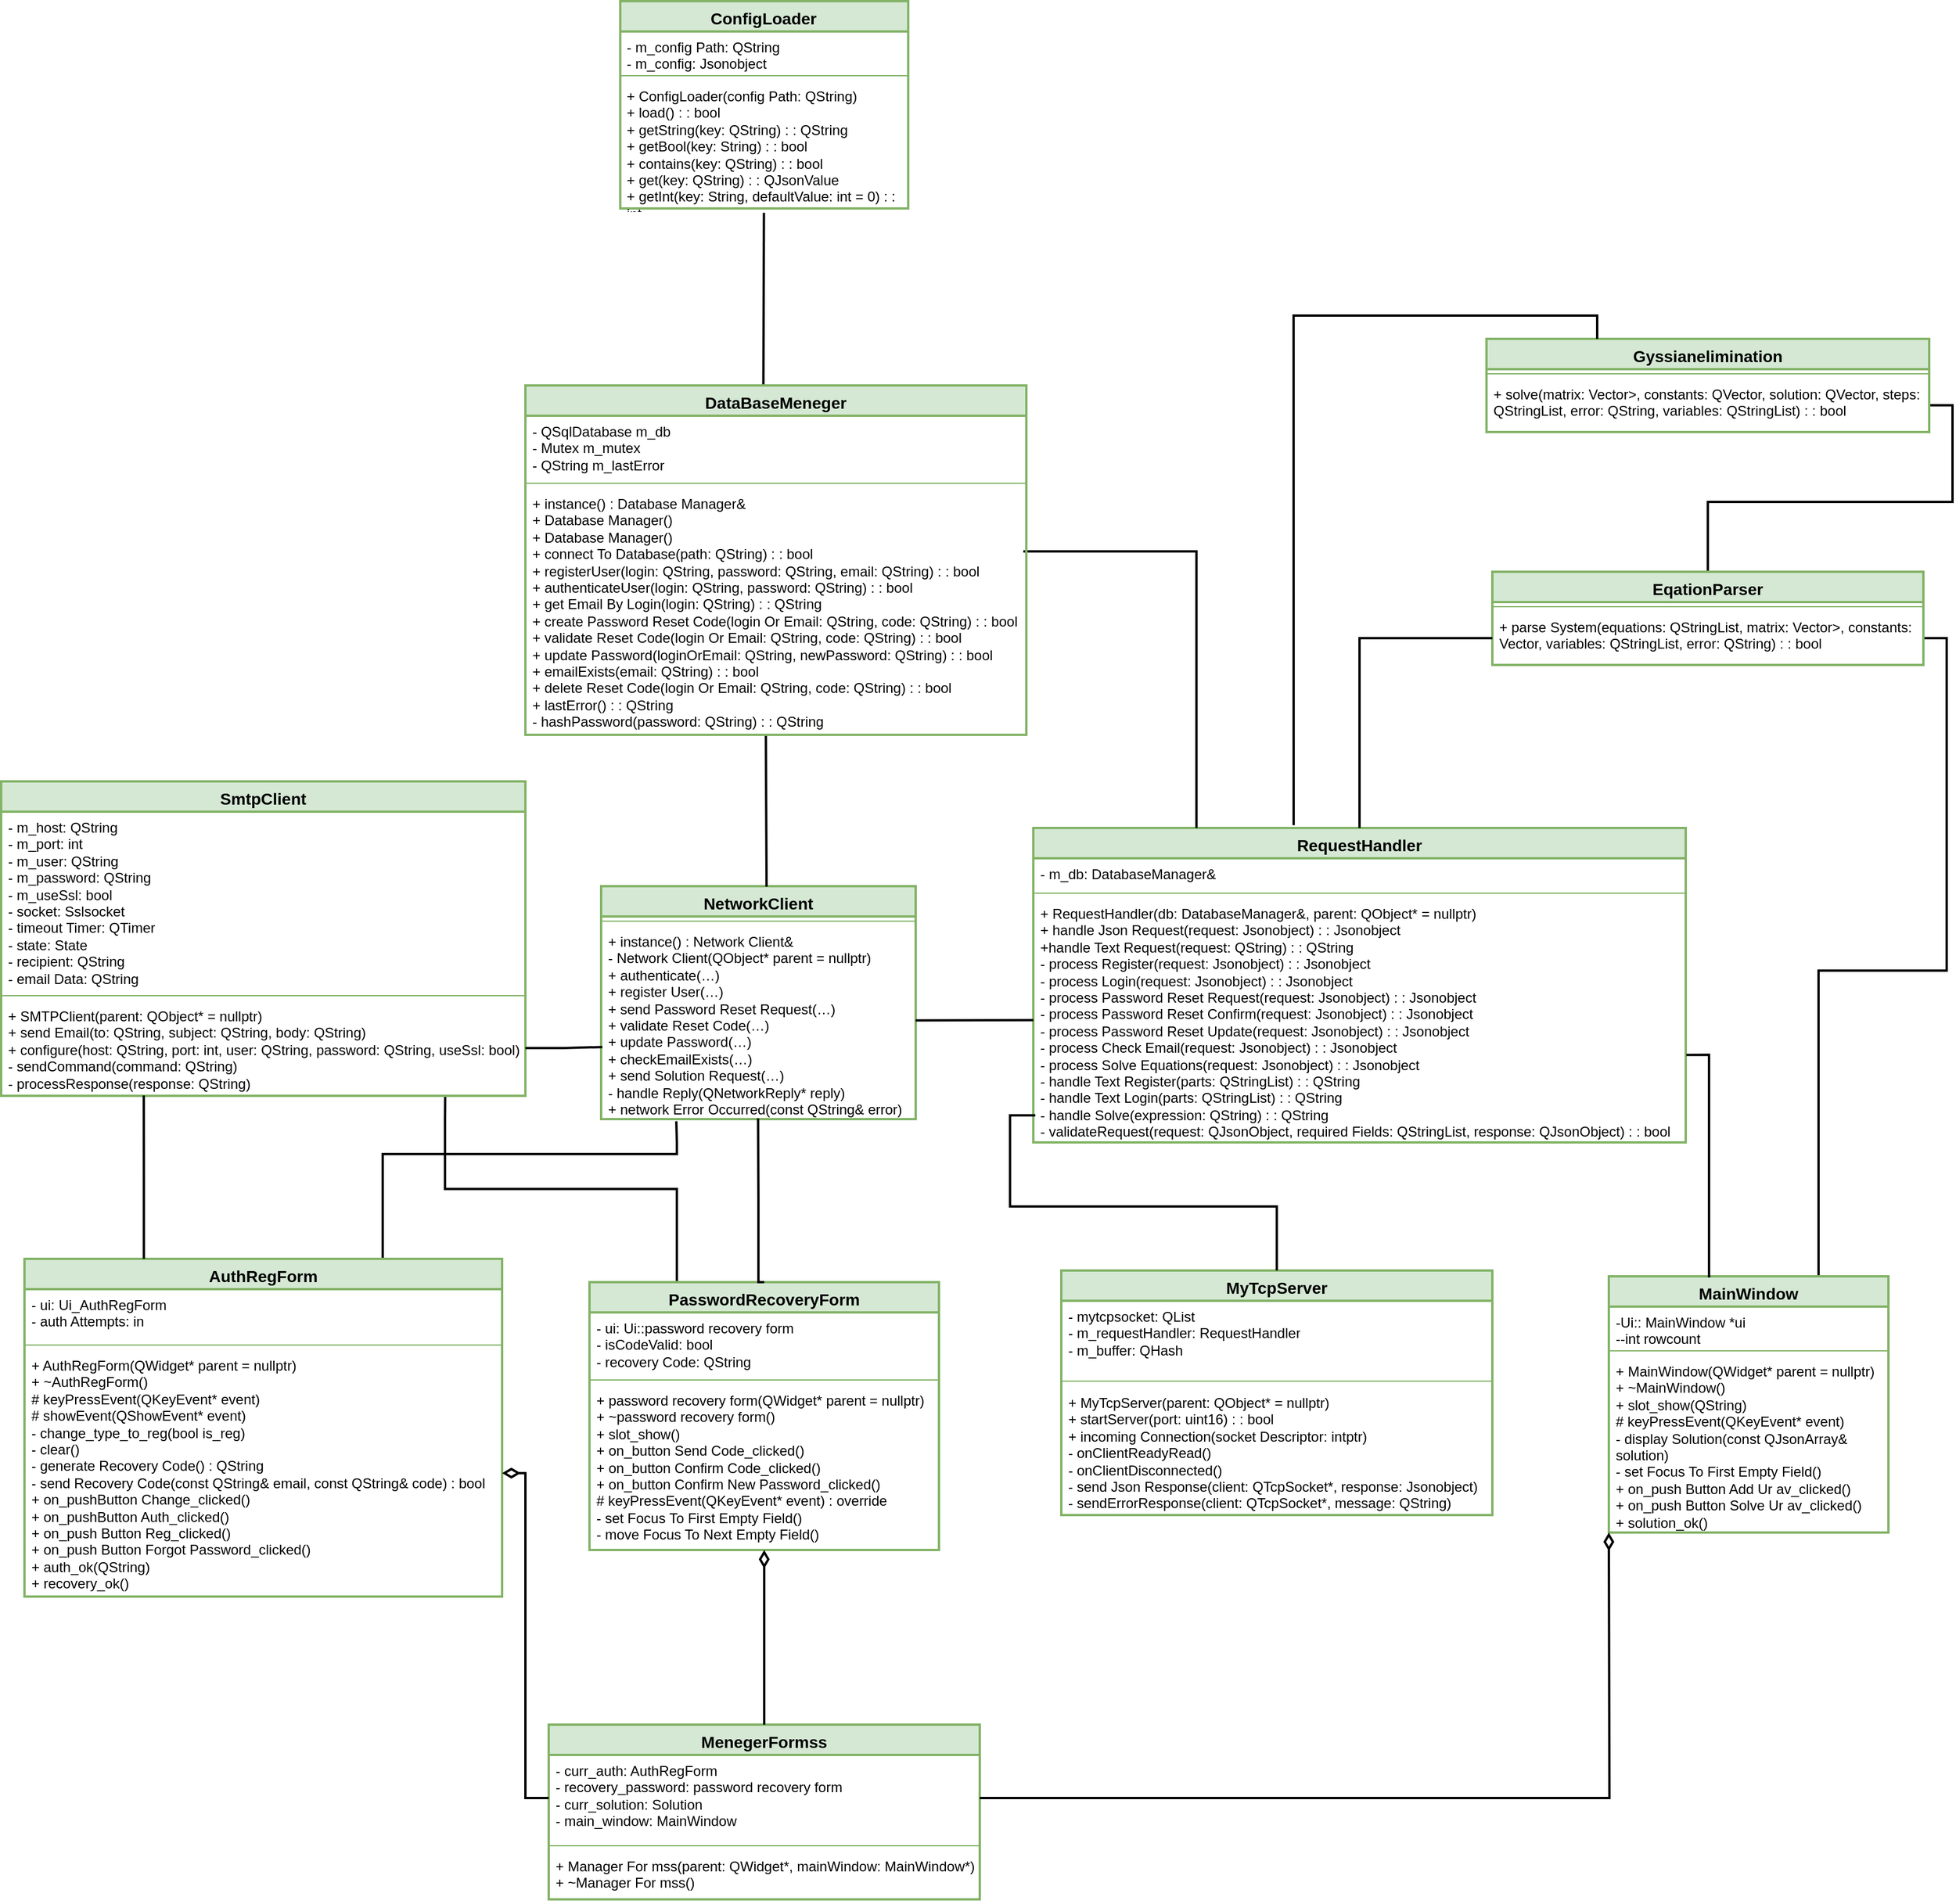 <mxfile version="27.0.6">
  <diagram name="Страница — 1" id="s7-avFfAFgHU4evUxaAo">
    <mxGraphModel dx="2365" dy="1670" grid="0" gridSize="10" guides="1" tooltips="1" connect="1" arrows="1" fold="1" page="1" pageScale="1" pageWidth="827" pageHeight="1169" background="#FFFFFF" math="0" shadow="0">
      <root>
        <mxCell id="0" />
        <mxCell id="1" parent="0" />
        <mxCell id="zdz95JsZJ5ni7-0ZMXoy-1" value="MyTcpServer" style="swimlane;fontStyle=1;align=center;verticalAlign=top;childLayout=stackLayout;horizontal=1;startSize=26;horizontalStack=0;resizeParent=1;resizeParentMax=0;resizeLast=0;collapsible=1;marginBottom=0;whiteSpace=wrap;html=1;fillColor=#d5e8d4;strokeColor=#82b366;fontSize=14;strokeWidth=2;" parent="1" vertex="1">
          <mxGeometry x="1080" y="1120" width="370" height="210" as="geometry">
            <mxRectangle x="230" y="70" width="110" height="30" as="alternateBounds" />
          </mxGeometry>
        </mxCell>
        <mxCell id="zdz95JsZJ5ni7-0ZMXoy-4" value="&lt;div&gt;- mytcpsocket: QList&lt;/div&gt;&lt;div&gt;- m_requestHandler: RequestHandler&lt;/div&gt;&lt;div&gt;- m_buffer: QHash&lt;/div&gt;" style="text;strokeColor=none;fillColor=none;align=left;verticalAlign=top;spacingLeft=4;spacingRight=4;overflow=hidden;rotatable=0;points=[[0,0.5],[1,0.5]];portConstraint=eastwest;whiteSpace=wrap;html=1;" parent="zdz95JsZJ5ni7-0ZMXoy-1" vertex="1">
          <mxGeometry y="26" width="370" height="64" as="geometry" />
        </mxCell>
        <mxCell id="zdz95JsZJ5ni7-0ZMXoy-3" value="" style="line;strokeWidth=1;fillColor=none;align=left;verticalAlign=middle;spacingTop=-1;spacingLeft=3;spacingRight=3;rotatable=0;labelPosition=right;points=[];portConstraint=eastwest;strokeColor=inherit;" parent="zdz95JsZJ5ni7-0ZMXoy-1" vertex="1">
          <mxGeometry y="90" width="370" height="10" as="geometry" />
        </mxCell>
        <mxCell id="zdz95JsZJ5ni7-0ZMXoy-2" value="&lt;div&gt;+ MyTcpServer(parent: QObject* = nullptr)&lt;/div&gt;&lt;div&gt;+ startServer(port: uint16) : : bool&lt;/div&gt;&lt;div&gt;+ incoming Connection(socket Descriptor: intptr)&lt;/div&gt;&lt;div&gt;- onClientReadyRead()&lt;/div&gt;&lt;div&gt;- onClientDisconnected()&lt;/div&gt;&lt;div&gt;- send Json Response(client: QTcpSocket*, response: Jsonobject)&lt;/div&gt;&lt;div&gt;- sendErrorResponse(client: QTcpSocket*, message: QString)&lt;/div&gt;" style="text;strokeColor=none;fillColor=none;align=left;verticalAlign=top;spacingLeft=4;spacingRight=4;overflow=hidden;rotatable=0;points=[[0,0.5],[1,0.5]];portConstraint=eastwest;whiteSpace=wrap;html=1;" parent="zdz95JsZJ5ni7-0ZMXoy-1" vertex="1">
          <mxGeometry y="100" width="370" height="110" as="geometry" />
        </mxCell>
        <mxCell id="_S0V7ynobsPPyu_akBcA-5" style="edgeStyle=orthogonalEdgeStyle;rounded=0;orthogonalLoop=1;jettySize=auto;html=1;exitX=0.75;exitY=0;exitDx=0;exitDy=0;entryX=0.239;entryY=1.011;entryDx=0;entryDy=0;entryPerimeter=0;endArrow=none;startFill=0;strokeWidth=2;" parent="1" source="zdz95JsZJ5ni7-0ZMXoy-9" target="zdz95JsZJ5ni7-0ZMXoy-32" edge="1">
          <mxGeometry relative="1" as="geometry">
            <mxPoint x="740" y="1010" as="targetPoint" />
            <Array as="points">
              <mxPoint x="498" y="1020" />
              <mxPoint x="750" y="1020" />
              <mxPoint x="750" y="1010" />
              <mxPoint x="750" y="1010" />
            </Array>
          </mxGeometry>
        </mxCell>
        <mxCell id="zdz95JsZJ5ni7-0ZMXoy-9" value="AuthRegForm" style="swimlane;fontStyle=1;align=center;verticalAlign=top;childLayout=stackLayout;horizontal=1;startSize=26;horizontalStack=0;resizeParent=1;resizeParentMax=0;resizeLast=0;collapsible=1;marginBottom=0;whiteSpace=wrap;html=1;fillColor=#d5e8d4;strokeColor=#82b366;fontSize=14;strokeWidth=2;" parent="1" vertex="1">
          <mxGeometry x="190" y="1110" width="410" height="290" as="geometry" />
        </mxCell>
        <mxCell id="zdz95JsZJ5ni7-0ZMXoy-10" value="&lt;div&gt;- ui: Ui_AuthRegForm&lt;/div&gt;&lt;div&gt;- auth Attempts: in&lt;/div&gt;" style="text;strokeColor=none;fillColor=none;align=left;verticalAlign=top;spacingLeft=4;spacingRight=4;overflow=hidden;rotatable=0;points=[[0,0.5],[1,0.5]];portConstraint=eastwest;whiteSpace=wrap;html=1;" parent="zdz95JsZJ5ni7-0ZMXoy-9" vertex="1">
          <mxGeometry y="26" width="410" height="44" as="geometry" />
        </mxCell>
        <mxCell id="zdz95JsZJ5ni7-0ZMXoy-11" value="" style="line;strokeWidth=1;fillColor=none;align=left;verticalAlign=middle;spacingTop=-1;spacingLeft=3;spacingRight=3;rotatable=0;labelPosition=right;points=[];portConstraint=eastwest;strokeColor=inherit;" parent="zdz95JsZJ5ni7-0ZMXoy-9" vertex="1">
          <mxGeometry y="70" width="410" height="8" as="geometry" />
        </mxCell>
        <mxCell id="zdz95JsZJ5ni7-0ZMXoy-12" value="&lt;div&gt;+ AuthRegForm(QWidget* parent = nullptr)&lt;/div&gt;&lt;div&gt;+ ~AuthRegForm()&lt;/div&gt;&lt;div&gt;# keyPressEvent(QKeyEvent* event)&lt;/div&gt;&lt;div&gt;# showEvent(QShowEvent* event)&lt;/div&gt;&lt;div&gt;- change_type_to_reg(bool is_reg)&lt;/div&gt;&lt;div&gt;- clear()&lt;/div&gt;&lt;div&gt;- generate Recovery Code() : QString&lt;/div&gt;&lt;div&gt;- send Recovery Code(const QString&amp;amp; email, const QString&amp;amp; code) : bool&lt;/div&gt;&lt;div&gt;+ on_pushButton Change_clicked()&lt;/div&gt;&lt;div&gt;+ on_pushButton Auth_clicked()&lt;/div&gt;&lt;div&gt;+ on_push Button Reg_clicked()&lt;/div&gt;&lt;div&gt;+ on_push Button Forgot Password_clicked()&lt;/div&gt;&lt;div&gt;+ auth_ok(QString)&lt;/div&gt;&lt;div&gt;+ recovery_ok()&lt;/div&gt;" style="text;strokeColor=none;fillColor=none;align=left;verticalAlign=top;spacingLeft=4;spacingRight=4;overflow=hidden;rotatable=0;points=[[0,0.5],[1,0.5]];portConstraint=eastwest;whiteSpace=wrap;html=1;" parent="zdz95JsZJ5ni7-0ZMXoy-9" vertex="1">
          <mxGeometry y="78" width="410" height="212" as="geometry" />
        </mxCell>
        <mxCell id="_S0V7ynobsPPyu_akBcA-14" style="edgeStyle=orthogonalEdgeStyle;rounded=0;orthogonalLoop=1;jettySize=auto;html=1;exitX=0.75;exitY=0;exitDx=0;exitDy=0;endArrow=none;startFill=0;strokeWidth=2;" parent="1" source="zdz95JsZJ5ni7-0ZMXoy-13" target="zdz95JsZJ5ni7-0ZMXoy-48" edge="1">
          <mxGeometry relative="1" as="geometry" />
        </mxCell>
        <mxCell id="zdz95JsZJ5ni7-0ZMXoy-13" value="MainWindow" style="swimlane;fontStyle=1;align=center;verticalAlign=top;childLayout=stackLayout;horizontal=1;startSize=26;horizontalStack=0;resizeParent=1;resizeParentMax=0;resizeLast=0;collapsible=1;marginBottom=0;whiteSpace=wrap;html=1;fillColor=#d5e8d4;strokeColor=#82b366;fontSize=14;strokeWidth=2;" parent="1" vertex="1">
          <mxGeometry x="1550" y="1125" width="240" height="220" as="geometry" />
        </mxCell>
        <mxCell id="zdz95JsZJ5ni7-0ZMXoy-14" value="&lt;div&gt;-Ui:: MainWindow *ui&lt;/div&gt;&lt;div&gt;--int rowcount&lt;/div&gt;" style="text;strokeColor=none;fillColor=none;align=left;verticalAlign=top;spacingLeft=4;spacingRight=4;overflow=hidden;rotatable=0;points=[[0,0.5],[1,0.5]];portConstraint=eastwest;whiteSpace=wrap;html=1;" parent="zdz95JsZJ5ni7-0ZMXoy-13" vertex="1">
          <mxGeometry y="26" width="240" height="34" as="geometry" />
        </mxCell>
        <mxCell id="zdz95JsZJ5ni7-0ZMXoy-15" value="" style="line;strokeWidth=1;fillColor=none;align=left;verticalAlign=middle;spacingTop=-1;spacingLeft=3;spacingRight=3;rotatable=0;labelPosition=right;points=[];portConstraint=eastwest;strokeColor=inherit;" parent="zdz95JsZJ5ni7-0ZMXoy-13" vertex="1">
          <mxGeometry y="60" width="240" height="8" as="geometry" />
        </mxCell>
        <mxCell id="zdz95JsZJ5ni7-0ZMXoy-16" value="&lt;div&gt;+ MainWindow(QWidget* parent = nullptr)&lt;/div&gt;&lt;div&gt;+ ~MainWindow()&lt;/div&gt;&lt;div&gt;+ slot_show(QString)&lt;/div&gt;&lt;div&gt;# keyPressEvent(QKeyEvent* event)&lt;/div&gt;&lt;div&gt;- display Solution(const QJsonArray&amp;amp; solution)&lt;/div&gt;&lt;div&gt;- set Focus To First Empty Field()&lt;/div&gt;&lt;div&gt;+ on_push Button Add Ur av_clicked()&lt;/div&gt;&lt;div&gt;+ on_push Button Solve Ur av_clicked()&lt;/div&gt;&lt;div&gt;+ solution_ok()&lt;/div&gt;" style="text;strokeColor=none;fillColor=none;align=left;verticalAlign=top;spacingLeft=4;spacingRight=4;overflow=hidden;rotatable=0;points=[[0,0.5],[1,0.5]];portConstraint=eastwest;whiteSpace=wrap;html=1;" parent="zdz95JsZJ5ni7-0ZMXoy-13" vertex="1">
          <mxGeometry y="68" width="240" height="152" as="geometry" />
        </mxCell>
        <mxCell id="zdz95JsZJ5ni7-0ZMXoy-17" value="MenegerFormss" style="swimlane;fontStyle=1;align=center;verticalAlign=top;childLayout=stackLayout;horizontal=1;startSize=26;horizontalStack=0;resizeParent=1;resizeParentMax=0;resizeLast=0;collapsible=1;marginBottom=0;whiteSpace=wrap;html=1;fillColor=#d5e8d4;strokeColor=#82b366;fontSize=14;strokeWidth=2;" parent="1" vertex="1">
          <mxGeometry x="640" y="1510" width="370" height="150" as="geometry" />
        </mxCell>
        <mxCell id="zdz95JsZJ5ni7-0ZMXoy-18" value="&lt;div&gt;- curr_auth: AuthRegForm&lt;/div&gt;&lt;div&gt;- recovery_password: password recovery form&lt;/div&gt;&lt;div&gt;- curr_solution: Solution&lt;/div&gt;&lt;div&gt;- main_window: MainWindow&lt;/div&gt;" style="text;strokeColor=none;fillColor=none;align=left;verticalAlign=top;spacingLeft=4;spacingRight=4;overflow=hidden;rotatable=0;points=[[0,0.5],[1,0.5]];portConstraint=eastwest;whiteSpace=wrap;html=1;" parent="zdz95JsZJ5ni7-0ZMXoy-17" vertex="1">
          <mxGeometry y="26" width="370" height="74" as="geometry" />
        </mxCell>
        <mxCell id="zdz95JsZJ5ni7-0ZMXoy-19" value="" style="line;strokeWidth=1;fillColor=none;align=left;verticalAlign=middle;spacingTop=-1;spacingLeft=3;spacingRight=3;rotatable=0;labelPosition=right;points=[];portConstraint=eastwest;strokeColor=inherit;" parent="zdz95JsZJ5ni7-0ZMXoy-17" vertex="1">
          <mxGeometry y="100" width="370" height="8" as="geometry" />
        </mxCell>
        <mxCell id="zdz95JsZJ5ni7-0ZMXoy-20" value="&lt;div&gt;+ Manager For mss(parent: QWidget*, mainWindow: MainWindow*)&lt;/div&gt;&lt;div&gt;+ ~Manager For mss()&lt;/div&gt;" style="text;strokeColor=none;fillColor=none;align=left;verticalAlign=top;spacingLeft=4;spacingRight=4;overflow=hidden;rotatable=0;points=[[0,0.5],[1,0.5]];portConstraint=eastwest;whiteSpace=wrap;html=1;" parent="zdz95JsZJ5ni7-0ZMXoy-17" vertex="1">
          <mxGeometry y="108" width="370" height="42" as="geometry" />
        </mxCell>
        <mxCell id="_S0V7ynobsPPyu_akBcA-9" style="edgeStyle=orthogonalEdgeStyle;rounded=0;orthogonalLoop=1;jettySize=auto;html=1;exitX=0.25;exitY=0;exitDx=0;exitDy=0;entryX=0.847;entryY=1.007;entryDx=0;entryDy=0;entryPerimeter=0;endArrow=none;startFill=0;strokeWidth=2;" parent="1" source="zdz95JsZJ5ni7-0ZMXoy-21" target="zdz95JsZJ5ni7-0ZMXoy-64" edge="1">
          <mxGeometry relative="1" as="geometry">
            <mxPoint x="550" y="990" as="targetPoint" />
            <Array as="points">
              <mxPoint x="750" y="1050" />
              <mxPoint x="551" y="1050" />
              <mxPoint x="551" y="990" />
              <mxPoint x="551" y="990" />
            </Array>
          </mxGeometry>
        </mxCell>
        <mxCell id="zdz95JsZJ5ni7-0ZMXoy-21" value="PasswordRecoveryForm" style="swimlane;fontStyle=1;align=center;verticalAlign=top;childLayout=stackLayout;horizontal=1;startSize=26;horizontalStack=0;resizeParent=1;resizeParentMax=0;resizeLast=0;collapsible=1;marginBottom=0;whiteSpace=wrap;html=1;fillColor=#d5e8d4;strokeColor=#82b366;fontSize=14;strokeWidth=2;" parent="1" vertex="1">
          <mxGeometry x="675" y="1130" width="300" height="230" as="geometry" />
        </mxCell>
        <mxCell id="zdz95JsZJ5ni7-0ZMXoy-22" value="&lt;div&gt;- ui: Ui::password recovery form&lt;/div&gt;&lt;div&gt;- isCodeValid: bool&lt;/div&gt;&lt;div&gt;- recovery Code: QString&lt;/div&gt;" style="text;strokeColor=none;fillColor=none;align=left;verticalAlign=top;spacingLeft=4;spacingRight=4;overflow=hidden;rotatable=0;points=[[0,0.5],[1,0.5]];portConstraint=eastwest;whiteSpace=wrap;html=1;" parent="zdz95JsZJ5ni7-0ZMXoy-21" vertex="1">
          <mxGeometry y="26" width="300" height="54" as="geometry" />
        </mxCell>
        <mxCell id="zdz95JsZJ5ni7-0ZMXoy-23" value="" style="line;strokeWidth=1;fillColor=none;align=left;verticalAlign=middle;spacingTop=-1;spacingLeft=3;spacingRight=3;rotatable=0;labelPosition=right;points=[];portConstraint=eastwest;strokeColor=inherit;" parent="zdz95JsZJ5ni7-0ZMXoy-21" vertex="1">
          <mxGeometry y="80" width="300" height="8" as="geometry" />
        </mxCell>
        <mxCell id="zdz95JsZJ5ni7-0ZMXoy-24" value="&lt;div&gt;+ password recovery form(QWidget* parent = nullptr)&lt;/div&gt;&lt;div&gt;+ ~password recovery form()&lt;/div&gt;&lt;div&gt;+ slot_show()&lt;/div&gt;&lt;div&gt;+ on_button Send Code_clicked()&lt;/div&gt;&lt;div&gt;+ on_button Confirm Code_clicked()&lt;/div&gt;&lt;div&gt;+ on_button Confirm New Password_clicked()&lt;/div&gt;&lt;div&gt;# keyPressEvent(QKeyEvent* event) : override&lt;/div&gt;&lt;div&gt;- set Focus To First Empty Field()&lt;/div&gt;&lt;div&gt;- move Focus To Next Empty Field()&lt;/div&gt;" style="text;strokeColor=none;fillColor=none;align=left;verticalAlign=top;spacingLeft=4;spacingRight=4;overflow=hidden;rotatable=0;points=[[0,0.5],[1,0.5]];portConstraint=eastwest;whiteSpace=wrap;html=1;" parent="zdz95JsZJ5ni7-0ZMXoy-21" vertex="1">
          <mxGeometry y="88" width="300" height="142" as="geometry" />
        </mxCell>
        <mxCell id="zdz95JsZJ5ni7-0ZMXoy-29" value="NetworkClient" style="swimlane;fontStyle=1;align=center;verticalAlign=top;childLayout=stackLayout;horizontal=1;startSize=26;horizontalStack=0;resizeParent=1;resizeParentMax=0;resizeLast=0;collapsible=1;marginBottom=0;whiteSpace=wrap;html=1;fillColor=#d5e8d4;strokeColor=#82b366;fontSize=14;strokeWidth=2;" parent="1" vertex="1">
          <mxGeometry x="685" y="790" width="270" height="200" as="geometry" />
        </mxCell>
        <mxCell id="zdz95JsZJ5ni7-0ZMXoy-31" value="" style="line;strokeWidth=1;fillColor=none;align=left;verticalAlign=middle;spacingTop=-1;spacingLeft=3;spacingRight=3;rotatable=0;labelPosition=right;points=[];portConstraint=eastwest;strokeColor=inherit;" parent="zdz95JsZJ5ni7-0ZMXoy-29" vertex="1">
          <mxGeometry y="26" width="270" height="8" as="geometry" />
        </mxCell>
        <mxCell id="zdz95JsZJ5ni7-0ZMXoy-32" value="&lt;div&gt;+ instance() : Network Client&amp;amp;&lt;/div&gt;&lt;div&gt;- Network Client(QObject* parent = nullptr)&lt;/div&gt;&lt;div&gt;+ authenticate(…)&lt;/div&gt;&lt;div&gt;+ register User(…)&lt;/div&gt;&lt;div&gt;+ send Password Reset Request(…)&lt;/div&gt;&lt;div&gt;+ validate Reset Code(…)&lt;/div&gt;&lt;div&gt;+ update Password(…)&lt;/div&gt;&lt;div&gt;+ checkEmailExists(…)&lt;/div&gt;&lt;div&gt;+ send Solution Request(…)&lt;/div&gt;&lt;div&gt;- handle Reply(QNetworkReply* reply)&lt;/div&gt;&lt;div&gt;+ network Error Occurred(const QString&amp;amp; error)&lt;/div&gt;" style="text;strokeColor=none;fillColor=none;align=left;verticalAlign=top;spacingLeft=4;spacingRight=4;overflow=hidden;rotatable=0;points=[[0,0.5],[1,0.5]];portConstraint=eastwest;whiteSpace=wrap;html=1;" parent="zdz95JsZJ5ni7-0ZMXoy-29" vertex="1">
          <mxGeometry y="34" width="270" height="166" as="geometry" />
        </mxCell>
        <mxCell id="zdz95JsZJ5ni7-0ZMXoy-41" value="ConfigLoader" style="swimlane;fontStyle=1;align=center;verticalAlign=top;childLayout=stackLayout;horizontal=1;startSize=26;horizontalStack=0;resizeParent=1;resizeParentMax=0;resizeLast=0;collapsible=1;marginBottom=0;whiteSpace=wrap;html=1;fontSize=14;fillColor=#d5e8d4;strokeColor=#82b366;strokeWidth=2;rotation=0;" parent="1" vertex="1">
          <mxGeometry x="701.4" y="30" width="247.2" height="178" as="geometry" />
        </mxCell>
        <mxCell id="zdz95JsZJ5ni7-0ZMXoy-42" value="&lt;div&gt;- m_config Path: QString&lt;/div&gt;&lt;div&gt;- m_config: Jsonobject&lt;/div&gt;" style="text;strokeColor=none;fillColor=none;align=left;verticalAlign=top;spacingLeft=4;spacingRight=4;overflow=hidden;rotatable=0;points=[[0,0.5],[1,0.5]];portConstraint=eastwest;whiteSpace=wrap;html=1;rotation=0;" parent="zdz95JsZJ5ni7-0ZMXoy-41" vertex="1">
          <mxGeometry y="26" width="247.2" height="34" as="geometry" />
        </mxCell>
        <mxCell id="zdz95JsZJ5ni7-0ZMXoy-43" value="" style="line;strokeWidth=1;fillColor=none;align=left;verticalAlign=middle;spacingTop=-1;spacingLeft=3;spacingRight=3;rotatable=0;labelPosition=right;points=[];portConstraint=eastwest;strokeColor=inherit;rotation=0;" parent="zdz95JsZJ5ni7-0ZMXoy-41" vertex="1">
          <mxGeometry y="60" width="247.2" height="8" as="geometry" />
        </mxCell>
        <mxCell id="zdz95JsZJ5ni7-0ZMXoy-44" value="&lt;div&gt;+ ConfigLoader(config Path: QString)&lt;/div&gt;&lt;div&gt;+ load() : : bool&lt;/div&gt;&lt;div&gt;+ getString(key: QString) : : QString&lt;/div&gt;&lt;div&gt;+ getBool(key: String) : : bool&lt;/div&gt;&lt;div&gt;+ contains(key: QString) : : bool&lt;/div&gt;&lt;div&gt;+ get(key: QString) : : QJsonValue&lt;/div&gt;&lt;div&gt;+ getInt(key: String, defaultValue: int = 0) : : int&lt;/div&gt;" style="text;strokeColor=none;fillColor=none;align=left;verticalAlign=top;spacingLeft=4;spacingRight=4;overflow=hidden;rotatable=0;points=[[0,0.5],[1,0.5]];portConstraint=eastwest;whiteSpace=wrap;html=1;rotation=0;" parent="zdz95JsZJ5ni7-0ZMXoy-41" vertex="1">
          <mxGeometry y="68" width="247.2" height="110" as="geometry" />
        </mxCell>
        <mxCell id="_S0V7ynobsPPyu_akBcA-21" style="edgeStyle=orthogonalEdgeStyle;rounded=0;orthogonalLoop=1;jettySize=auto;html=1;exitX=0.5;exitY=0;exitDx=0;exitDy=0;entryX=1;entryY=0.5;entryDx=0;entryDy=0;endArrow=none;startFill=0;strokeWidth=2;" parent="1" source="zdz95JsZJ5ni7-0ZMXoy-45" target="zdz95JsZJ5ni7-0ZMXoy-52" edge="1">
          <mxGeometry relative="1" as="geometry" />
        </mxCell>
        <mxCell id="zdz95JsZJ5ni7-0ZMXoy-45" value="EqationParser" style="swimlane;fontStyle=1;align=center;verticalAlign=top;childLayout=stackLayout;horizontal=1;startSize=26;horizontalStack=0;resizeParent=1;resizeParentMax=0;resizeLast=0;collapsible=1;marginBottom=0;whiteSpace=wrap;html=1;fontSize=14;fillColor=#d5e8d4;strokeColor=#82b366;strokeWidth=2;" parent="1" vertex="1">
          <mxGeometry x="1450" y="520" width="370" height="80" as="geometry" />
        </mxCell>
        <mxCell id="zdz95JsZJ5ni7-0ZMXoy-47" value="" style="line;strokeWidth=1;fillColor=none;align=left;verticalAlign=middle;spacingTop=-1;spacingLeft=3;spacingRight=3;rotatable=0;labelPosition=right;points=[];portConstraint=eastwest;strokeColor=inherit;" parent="zdz95JsZJ5ni7-0ZMXoy-45" vertex="1">
          <mxGeometry y="26" width="370" height="8" as="geometry" />
        </mxCell>
        <mxCell id="zdz95JsZJ5ni7-0ZMXoy-48" value="+ parse System(equations: QStringList, matrix: Vector&amp;gt;, constants: Vector, variables: QStringList, error: QString) : : bool" style="text;strokeColor=none;fillColor=none;align=left;verticalAlign=top;spacingLeft=4;spacingRight=4;overflow=hidden;rotatable=0;points=[[0,0.5],[1,0.5]];portConstraint=eastwest;whiteSpace=wrap;html=1;" parent="zdz95JsZJ5ni7-0ZMXoy-45" vertex="1">
          <mxGeometry y="34" width="370" height="46" as="geometry" />
        </mxCell>
        <mxCell id="zdz95JsZJ5ni7-0ZMXoy-49" value="Gyssianelimination" style="swimlane;fontStyle=1;align=center;verticalAlign=top;childLayout=stackLayout;horizontal=1;startSize=26;horizontalStack=0;resizeParent=1;resizeParentMax=0;resizeLast=0;collapsible=1;marginBottom=0;whiteSpace=wrap;html=1;fontSize=14;fillColor=#d5e8d4;strokeColor=#82b366;strokeWidth=2;" parent="1" vertex="1">
          <mxGeometry x="1445" y="320" width="380" height="80" as="geometry" />
        </mxCell>
        <mxCell id="zdz95JsZJ5ni7-0ZMXoy-51" value="" style="line;strokeWidth=1;fillColor=none;align=left;verticalAlign=middle;spacingTop=-1;spacingLeft=3;spacingRight=3;rotatable=0;labelPosition=right;points=[];portConstraint=eastwest;strokeColor=inherit;" parent="zdz95JsZJ5ni7-0ZMXoy-49" vertex="1">
          <mxGeometry y="26" width="380" height="8" as="geometry" />
        </mxCell>
        <mxCell id="zdz95JsZJ5ni7-0ZMXoy-52" value="+ solve(matrix: Vector&amp;gt;, constants: QVector, solution: QVector, steps: QStringList, error: QString, variables: QStringList) : : bool" style="text;strokeColor=none;fillColor=none;align=left;verticalAlign=top;spacingLeft=4;spacingRight=4;overflow=hidden;rotatable=0;points=[[0,0.5],[1,0.5]];portConstraint=eastwest;whiteSpace=wrap;html=1;" parent="zdz95JsZJ5ni7-0ZMXoy-49" vertex="1">
          <mxGeometry y="34" width="380" height="46" as="geometry" />
        </mxCell>
        <mxCell id="zdz95JsZJ5ni7-0ZMXoy-57" value="RequestHandler" style="swimlane;fontStyle=1;align=center;verticalAlign=top;childLayout=stackLayout;horizontal=1;startSize=26;horizontalStack=0;resizeParent=1;resizeParentMax=0;resizeLast=0;collapsible=1;marginBottom=0;whiteSpace=wrap;html=1;fontSize=14;fillColor=#d5e8d4;strokeColor=#82b366;strokeWidth=2;" parent="1" vertex="1">
          <mxGeometry x="1056" y="740" width="560" height="270" as="geometry" />
        </mxCell>
        <mxCell id="zdz95JsZJ5ni7-0ZMXoy-58" value="- m_db: DatabaseManager&amp;amp;" style="text;strokeColor=none;fillColor=none;align=left;verticalAlign=top;spacingLeft=4;spacingRight=4;overflow=hidden;rotatable=0;points=[[0,0.5],[1,0.5]];portConstraint=eastwest;whiteSpace=wrap;html=1;" parent="zdz95JsZJ5ni7-0ZMXoy-57" vertex="1">
          <mxGeometry y="26" width="560" height="26" as="geometry" />
        </mxCell>
        <mxCell id="zdz95JsZJ5ni7-0ZMXoy-59" value="" style="line;strokeWidth=1;fillColor=none;align=left;verticalAlign=middle;spacingTop=-1;spacingLeft=3;spacingRight=3;rotatable=0;labelPosition=right;points=[];portConstraint=eastwest;strokeColor=inherit;" parent="zdz95JsZJ5ni7-0ZMXoy-57" vertex="1">
          <mxGeometry y="52" width="560" height="8" as="geometry" />
        </mxCell>
        <mxCell id="zdz95JsZJ5ni7-0ZMXoy-60" value="&lt;div&gt;+ RequestHandler(db: DatabaseManager&amp;amp;, parent: QObject* = nullptr)&lt;/div&gt;&lt;div&gt;+ handle Json Request(request: Jsonobject) : : Jsonobject&lt;/div&gt;&lt;div&gt;+handle Text Request(request: QString) : : QString&lt;/div&gt;&lt;div&gt;- process Register(request: Jsonobject) : : Jsonobject&lt;/div&gt;&lt;div&gt;- process Login(request: Jsonobject) : : Jsonobject&lt;/div&gt;&lt;div&gt;- process Password Reset Request(request: Jsonobject) : : Jsonobject&lt;/div&gt;&lt;div&gt;- process Password Reset Confirm(request: Jsonobject) : : Jsonobject&lt;/div&gt;&lt;div&gt;- process Password Reset Update(request: Jsonobject) : : Jsonobject&lt;/div&gt;&lt;div&gt;- process Check Email(request: Jsonobject) : : Jsonobject&lt;/div&gt;&lt;div&gt;- process Solve Equations(request: Jsonobject) : : Jsonobject&lt;/div&gt;&lt;div&gt;- handle Text Register(parts: QStringList) : : QString&lt;/div&gt;&lt;div&gt;- handle Text Login(parts: QStringList) : : QString&lt;/div&gt;&lt;div&gt;- handle Solve(expression: QString) : : QString&lt;/div&gt;&lt;div&gt;- validateRequest(request: QJsonObject, required Fields: QStringList, response: QJsonObject) : : bool&lt;/div&gt;" style="text;strokeColor=none;fillColor=none;align=left;verticalAlign=top;spacingLeft=4;spacingRight=4;overflow=hidden;rotatable=0;points=[[0,0.5],[1,0.5]];portConstraint=eastwest;whiteSpace=wrap;html=1;" parent="zdz95JsZJ5ni7-0ZMXoy-57" vertex="1">
          <mxGeometry y="60" width="560" height="210" as="geometry" />
        </mxCell>
        <mxCell id="zdz95JsZJ5ni7-0ZMXoy-61" value="SmtpClient" style="swimlane;fontStyle=1;align=center;verticalAlign=top;childLayout=stackLayout;horizontal=1;startSize=26;horizontalStack=0;resizeParent=1;resizeParentMax=0;resizeLast=0;collapsible=1;marginBottom=0;whiteSpace=wrap;html=1;fontSize=14;fillColor=#d5e8d4;strokeColor=#82b366;strokeWidth=2;" parent="1" vertex="1">
          <mxGeometry x="170" y="700" width="450" height="270" as="geometry" />
        </mxCell>
        <mxCell id="zdz95JsZJ5ni7-0ZMXoy-62" value="&lt;div&gt;- m_host: QString&lt;/div&gt;&lt;div&gt;- m_port: int&lt;/div&gt;&lt;div&gt;- m_user: QString&lt;/div&gt;&lt;div&gt;- m_password: QString&lt;/div&gt;&lt;div&gt;- m_useSsl: bool&lt;/div&gt;&lt;div&gt;- socket: Sslsocket&lt;/div&gt;&lt;div&gt;- timeout Timer: QTimer&lt;/div&gt;&lt;div&gt;- state: State&lt;/div&gt;&lt;div&gt;- recipient: QString&lt;/div&gt;&lt;div&gt;- email Data: QString&lt;/div&gt;" style="text;strokeColor=none;fillColor=none;align=left;verticalAlign=top;spacingLeft=4;spacingRight=4;overflow=hidden;rotatable=0;points=[[0,0.5],[1,0.5]];portConstraint=eastwest;whiteSpace=wrap;html=1;" parent="zdz95JsZJ5ni7-0ZMXoy-61" vertex="1">
          <mxGeometry y="26" width="450" height="154" as="geometry" />
        </mxCell>
        <mxCell id="zdz95JsZJ5ni7-0ZMXoy-63" value="" style="line;strokeWidth=1;fillColor=none;align=left;verticalAlign=middle;spacingTop=-1;spacingLeft=3;spacingRight=3;rotatable=0;labelPosition=right;points=[];portConstraint=eastwest;strokeColor=inherit;" parent="zdz95JsZJ5ni7-0ZMXoy-61" vertex="1">
          <mxGeometry y="180" width="450" height="8" as="geometry" />
        </mxCell>
        <mxCell id="zdz95JsZJ5ni7-0ZMXoy-64" value="&lt;div&gt;+ SMTPClient(parent: QObject* = nullptr)&lt;/div&gt;&lt;div&gt;+ send Email(to: QString, subject: QString, body: QString)&lt;/div&gt;&lt;div&gt;+ configure(host: QString, port: int, user: QString, password: QString, useSsl: bool)&lt;/div&gt;&lt;div&gt;- sendCommand(command: QString)&lt;/div&gt;&lt;div&gt;- processResponse(response: QString)&lt;/div&gt;" style="text;strokeColor=none;fillColor=none;align=left;verticalAlign=top;spacingLeft=4;spacingRight=4;overflow=hidden;rotatable=0;points=[[0,0.5],[1,0.5]];portConstraint=eastwest;whiteSpace=wrap;html=1;" parent="zdz95JsZJ5ni7-0ZMXoy-61" vertex="1">
          <mxGeometry y="188" width="450" height="82" as="geometry" />
        </mxCell>
        <mxCell id="_S0V7ynobsPPyu_akBcA-2" value="" style="endArrow=none;html=1;rounded=0;exitX=0.475;exitY=0.006;exitDx=0;exitDy=0;entryX=0.499;entryY=1.034;entryDx=0;entryDy=0;entryPerimeter=0;strokeWidth=2;exitPerimeter=0;" parent="1" source="agIm_82LEx9gyG26exwt-4" target="zdz95JsZJ5ni7-0ZMXoy-44" edge="1">
          <mxGeometry width="50" height="50" relative="1" as="geometry">
            <mxPoint x="825" y="360" as="sourcePoint" />
            <mxPoint x="840" y="290" as="targetPoint" />
          </mxGeometry>
        </mxCell>
        <mxCell id="_S0V7ynobsPPyu_akBcA-7" style="edgeStyle=orthogonalEdgeStyle;rounded=0;orthogonalLoop=1;jettySize=auto;html=1;entryX=0.5;entryY=0;entryDx=0;entryDy=0;exitX=0.48;exitY=1.009;exitDx=0;exitDy=0;exitPerimeter=0;endArrow=none;startFill=0;strokeWidth=2;" parent="1" source="agIm_82LEx9gyG26exwt-7" edge="1">
          <mxGeometry relative="1" as="geometry">
            <mxPoint x="831.14" y="659.996" as="sourcePoint" />
            <mxPoint x="827" y="790.42" as="targetPoint" />
            <Array as="points">
              <mxPoint x="826" y="660" />
              <mxPoint x="827" y="660" />
            </Array>
          </mxGeometry>
        </mxCell>
        <mxCell id="_S0V7ynobsPPyu_akBcA-8" style="edgeStyle=orthogonalEdgeStyle;rounded=0;orthogonalLoop=1;jettySize=auto;html=1;exitX=0.25;exitY=0;exitDx=0;exitDy=0;entryX=0.272;entryY=0.997;entryDx=0;entryDy=0;entryPerimeter=0;endArrow=none;startFill=0;strokeWidth=2;" parent="1" source="zdz95JsZJ5ni7-0ZMXoy-9" target="zdz95JsZJ5ni7-0ZMXoy-64" edge="1">
          <mxGeometry relative="1" as="geometry" />
        </mxCell>
        <mxCell id="_S0V7ynobsPPyu_akBcA-10" style="edgeStyle=orthogonalEdgeStyle;rounded=0;orthogonalLoop=1;jettySize=auto;html=1;exitX=0.5;exitY=0;exitDx=0;exitDy=0;entryX=0.499;entryY=0.996;entryDx=0;entryDy=0;entryPerimeter=0;endArrow=none;startFill=0;strokeWidth=2;" parent="1" source="zdz95JsZJ5ni7-0ZMXoy-21" target="zdz95JsZJ5ni7-0ZMXoy-32" edge="1">
          <mxGeometry relative="1" as="geometry">
            <Array as="points">
              <mxPoint x="820" y="1130" />
              <mxPoint x="820" y="1060" />
              <mxPoint x="820" y="1060" />
            </Array>
          </mxGeometry>
        </mxCell>
        <mxCell id="_S0V7ynobsPPyu_akBcA-11" style="edgeStyle=orthogonalEdgeStyle;rounded=0;orthogonalLoop=1;jettySize=auto;html=1;exitX=1;exitY=0.5;exitDx=0;exitDy=0;entryX=0.004;entryY=0.627;entryDx=0;entryDy=0;entryPerimeter=0;endArrow=none;startFill=0;strokeWidth=2;" parent="1" source="zdz95JsZJ5ni7-0ZMXoy-64" target="zdz95JsZJ5ni7-0ZMXoy-32" edge="1">
          <mxGeometry relative="1" as="geometry" />
        </mxCell>
        <mxCell id="_S0V7ynobsPPyu_akBcA-12" style="edgeStyle=orthogonalEdgeStyle;rounded=0;orthogonalLoop=1;jettySize=auto;html=1;exitX=0.25;exitY=0;exitDx=0;exitDy=0;entryX=0.994;entryY=0.257;entryDx=0;entryDy=0;entryPerimeter=0;endArrow=none;startFill=0;strokeWidth=2;" parent="1" source="zdz95JsZJ5ni7-0ZMXoy-57" target="agIm_82LEx9gyG26exwt-7" edge="1">
          <mxGeometry relative="1" as="geometry">
            <mxPoint x="616.45" y="246.28" as="targetPoint" />
          </mxGeometry>
        </mxCell>
        <mxCell id="_S0V7ynobsPPyu_akBcA-13" style="edgeStyle=orthogonalEdgeStyle;rounded=0;orthogonalLoop=1;jettySize=auto;html=1;exitX=0;exitY=0.5;exitDx=0;exitDy=0;entryX=1;entryY=0.489;entryDx=0;entryDy=0;entryPerimeter=0;endArrow=none;startFill=0;strokeWidth=2;" parent="1" source="zdz95JsZJ5ni7-0ZMXoy-60" target="zdz95JsZJ5ni7-0ZMXoy-32" edge="1">
          <mxGeometry relative="1" as="geometry">
            <Array as="points">
              <mxPoint x="955" y="905" />
            </Array>
          </mxGeometry>
        </mxCell>
        <mxCell id="_S0V7ynobsPPyu_akBcA-15" style="edgeStyle=orthogonalEdgeStyle;rounded=0;orthogonalLoop=1;jettySize=auto;html=1;exitX=0;exitY=0.5;exitDx=0;exitDy=0;entryX=0.5;entryY=0;entryDx=0;entryDy=0;endArrow=none;startFill=0;strokeWidth=2;" parent="1" source="zdz95JsZJ5ni7-0ZMXoy-48" target="zdz95JsZJ5ni7-0ZMXoy-57" edge="1">
          <mxGeometry relative="1" as="geometry" />
        </mxCell>
        <mxCell id="_S0V7ynobsPPyu_akBcA-16" style="edgeStyle=orthogonalEdgeStyle;rounded=0;orthogonalLoop=1;jettySize=auto;html=1;exitX=0.5;exitY=0;exitDx=0;exitDy=0;entryX=0.003;entryY=0.889;entryDx=0;entryDy=0;entryPerimeter=0;endArrow=none;startFill=0;strokeWidth=2;" parent="1" source="zdz95JsZJ5ni7-0ZMXoy-1" target="zdz95JsZJ5ni7-0ZMXoy-60" edge="1">
          <mxGeometry relative="1" as="geometry" />
        </mxCell>
        <mxCell id="_S0V7ynobsPPyu_akBcA-17" style="edgeStyle=orthogonalEdgeStyle;rounded=0;orthogonalLoop=1;jettySize=auto;html=1;entryX=1.001;entryY=0.642;entryDx=0;entryDy=0;entryPerimeter=0;endArrow=none;startFill=0;strokeWidth=2;exitX=0.363;exitY=0;exitDx=0;exitDy=0;exitPerimeter=0;" parent="1" source="zdz95JsZJ5ni7-0ZMXoy-13" target="zdz95JsZJ5ni7-0ZMXoy-60" edge="1">
          <mxGeometry relative="1" as="geometry">
            <mxPoint x="1640" y="1120" as="sourcePoint" />
            <Array as="points">
              <mxPoint x="1636" y="1125" />
              <mxPoint x="1636" y="935" />
            </Array>
          </mxGeometry>
        </mxCell>
        <mxCell id="_S0V7ynobsPPyu_akBcA-18" style="edgeStyle=orthogonalEdgeStyle;rounded=0;orthogonalLoop=1;jettySize=auto;html=1;exitX=0;exitY=0.5;exitDx=0;exitDy=0;endArrow=diamondThin;startFill=0;strokeWidth=2;endFill=0;endSize=10;" parent="1" source="zdz95JsZJ5ni7-0ZMXoy-18" target="zdz95JsZJ5ni7-0ZMXoy-12" edge="1">
          <mxGeometry relative="1" as="geometry" />
        </mxCell>
        <mxCell id="_S0V7ynobsPPyu_akBcA-19" style="edgeStyle=orthogonalEdgeStyle;rounded=0;orthogonalLoop=1;jettySize=auto;html=1;exitX=0.5;exitY=0;exitDx=0;exitDy=0;endArrow=diamondThin;startFill=0;strokeWidth=2;endFill=0;endSize=10;entryX=0.499;entryY=0.993;entryDx=0;entryDy=0;entryPerimeter=0;" parent="1" source="zdz95JsZJ5ni7-0ZMXoy-17" target="zdz95JsZJ5ni7-0ZMXoy-24" edge="1">
          <mxGeometry relative="1" as="geometry">
            <Array as="points">
              <mxPoint x="825" y="1360" />
              <mxPoint x="825" y="1360" />
            </Array>
            <mxPoint x="825" y="1370" as="targetPoint" />
          </mxGeometry>
        </mxCell>
        <mxCell id="_S0V7ynobsPPyu_akBcA-20" style="edgeStyle=orthogonalEdgeStyle;rounded=0;orthogonalLoop=1;jettySize=auto;html=1;exitX=1;exitY=0.5;exitDx=0;exitDy=0;endArrow=diamondThin;startFill=0;strokeWidth=2;endFill=0;endSize=10;" parent="1" source="zdz95JsZJ5ni7-0ZMXoy-18" edge="1">
          <mxGeometry relative="1" as="geometry">
            <mxPoint x="1550" y="1345" as="targetPoint" />
          </mxGeometry>
        </mxCell>
        <mxCell id="_S0V7ynobsPPyu_akBcA-22" style="edgeStyle=orthogonalEdgeStyle;rounded=0;orthogonalLoop=1;jettySize=auto;html=1;exitX=0.25;exitY=0;exitDx=0;exitDy=0;entryX=0.399;entryY=-0.009;entryDx=0;entryDy=0;entryPerimeter=0;endArrow=none;startFill=0;strokeWidth=2;" parent="1" source="zdz95JsZJ5ni7-0ZMXoy-49" target="zdz95JsZJ5ni7-0ZMXoy-57" edge="1">
          <mxGeometry relative="1" as="geometry" />
        </mxCell>
        <mxCell id="agIm_82LEx9gyG26exwt-4" value="&lt;span style=&quot;font-size: 14px;&quot;&gt;DataBaseMeneger&lt;/span&gt;" style="swimlane;fontStyle=1;align=center;verticalAlign=top;childLayout=stackLayout;horizontal=1;startSize=26;horizontalStack=0;resizeParent=1;resizeParentMax=0;resizeLast=0;collapsible=1;marginBottom=0;whiteSpace=wrap;html=1;fillColor=#d5e8d4;strokeColor=#82b366;strokeWidth=2;" parent="1" vertex="1">
          <mxGeometry x="620" y="360" width="430" height="300" as="geometry" />
        </mxCell>
        <mxCell id="agIm_82LEx9gyG26exwt-5" value="&lt;div&gt;- QSqlDatabase m_db&lt;/div&gt;&lt;div&gt;- Mutex m_mutex&lt;/div&gt;&lt;div&gt;- QString m_lastError&lt;/div&gt;" style="text;strokeColor=none;fillColor=none;align=left;verticalAlign=top;spacingLeft=4;spacingRight=4;overflow=hidden;rotatable=0;points=[[0,0.5],[1,0.5]];portConstraint=eastwest;whiteSpace=wrap;html=1;" parent="agIm_82LEx9gyG26exwt-4" vertex="1">
          <mxGeometry y="26" width="430" height="54" as="geometry" />
        </mxCell>
        <mxCell id="agIm_82LEx9gyG26exwt-6" value="" style="line;strokeWidth=1;fillColor=none;align=left;verticalAlign=middle;spacingTop=-1;spacingLeft=3;spacingRight=3;rotatable=0;labelPosition=right;points=[];portConstraint=eastwest;strokeColor=inherit;" parent="agIm_82LEx9gyG26exwt-4" vertex="1">
          <mxGeometry y="80" width="430" height="8" as="geometry" />
        </mxCell>
        <mxCell id="agIm_82LEx9gyG26exwt-7" value="&lt;div&gt;+ instance() : Database Manager&amp;amp;&lt;/div&gt;&lt;div&gt;+ Database Manager()&lt;/div&gt;&lt;div&gt;+ Database Manager()&lt;/div&gt;&lt;div&gt;+ connect To Database(path: QString) : : bool&lt;/div&gt;&lt;div&gt;+ registerUser(login: QString, password: QString, email: QString) : : bool&lt;/div&gt;&lt;div&gt;+ authenticateUser(login: QString, password: QString) : : bool&lt;/div&gt;&lt;div&gt;+ get Email By Login(login: QString) : : QString&lt;/div&gt;&lt;div&gt;+ create Password Reset Code(login Or Email: QString, code: QString) : : bool&lt;/div&gt;&lt;div&gt;+ validate Reset Code(login Or Email: QString, code: QString) : : bool&lt;/div&gt;&lt;div&gt;+ update Password(loginOrEmail: QString, newPassword: QString) : : bool&lt;/div&gt;&lt;div&gt;+ emailExists(email: QString) : : bool&lt;/div&gt;&lt;div&gt;+ delete Reset Code(login Or Email: QString, code: QString) : : bool&lt;/div&gt;&lt;div&gt;+ lastError() : : QString&lt;/div&gt;&lt;div&gt;- hashPassword(password: QString) : : QString&lt;/div&gt;" style="text;strokeColor=none;fillColor=none;align=left;verticalAlign=top;spacingLeft=4;spacingRight=4;overflow=hidden;rotatable=0;points=[[0,0.5],[1,0.5]];portConstraint=eastwest;whiteSpace=wrap;html=1;" parent="agIm_82LEx9gyG26exwt-4" vertex="1">
          <mxGeometry y="88" width="430" height="212" as="geometry" />
        </mxCell>
      </root>
    </mxGraphModel>
  </diagram>
</mxfile>
